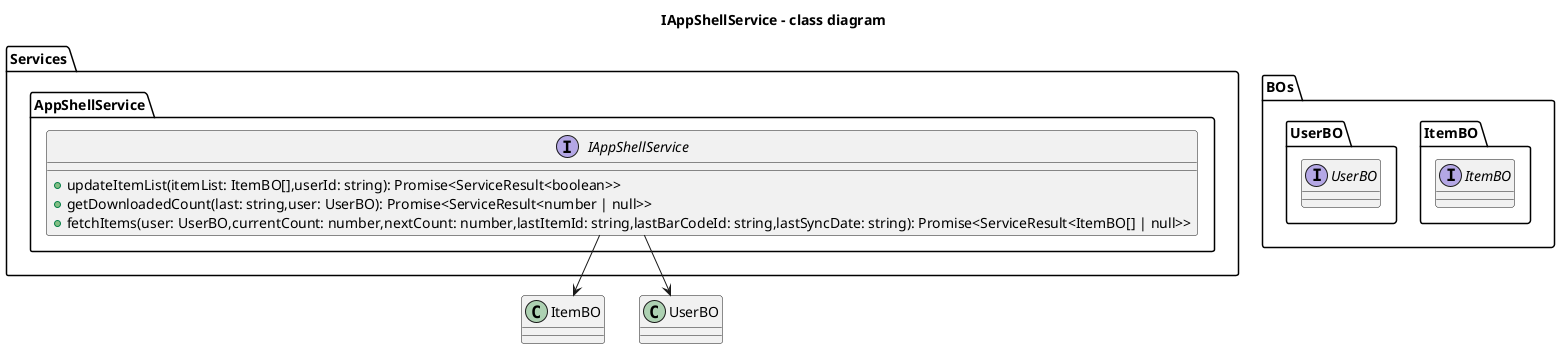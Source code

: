 @startuml
title IAppShellService - class diagram
package Services{
    package AppShellService{
        interface IAppShellService{
            +updateItemList(itemList: ItemBO[],userId: string): Promise<ServiceResult<boolean>>
            +getDownloadedCount(last: string,user: UserBO): Promise<ServiceResult<number | null>>
            +fetchItems(user: UserBO,currentCount: number,nextCount: number,lastItemId: string,lastBarCodeId: string,lastSyncDate: string): Promise<ServiceResult<ItemBO[] | null>>
        }
    }
}


package BOs{
    package ItemBO{
        interface ItemBO{
        
        }
    }

    package UserBO{
        interface UserBO{
           
        }
    }
}

IAppShellService --> ItemBO
IAppShellService --> UserBO

newpage 
title updateItemList()
package Services{
    package AppShellService{
        interface IAppShellService{
            +updateItemList(itemList: ItemBO[],userId: string): Promise<ServiceResult<boolean>>
        }
    }
}

package Screens{
    package InventoryAdjustmentScreenVM{
        class useInventoryAdjustmentScreenVM{
            + uploadItems(user: UserBO): void
        }
    }
}
IAppShellService <-- useInventoryAdjustmentScreenVM

newpage 
title getDownloadedCount()
package Services{
    package AppShellService{
        interface IAppShellService{
            +getDownloadedCount(last: string,user: UserBO): Promise<ServiceResult<number | null>>
        }
    }
}
package Screens{
    package InventoryAdjustmentScreenVM{
        class useInventoryAdjustmentScreenVM{
            + downloadItems(user: UserBO): void
        }
    }
}
IAppShellService <-- useInventoryAdjustmentScreenVM

newpage
title fetchItems()
package Services{
    package AppShellService{
        interface IAppShellService{
            +fetchItems(user: UserBO,currentCount: number,nextCount: number,lastItemId: string,lastBarCodeId: string,lastSyncDate: string): Promise<ServiceResult<ItemBO[] | null>>
        }
    }
}
package Screens{
    package InventoryAdjustmentScreenVM{
        class useInventoryAdjustmentScreenVM{
            + downloadAllItems(count: number,internetSpeed: number,lastSyncDate: string,userInfo: UserBO,syncDetail: ItemCatalogSyncDetailBO): void
        }
    }
}
IAppShellService <-- useInventoryAdjustmentScreenVM
@enduml